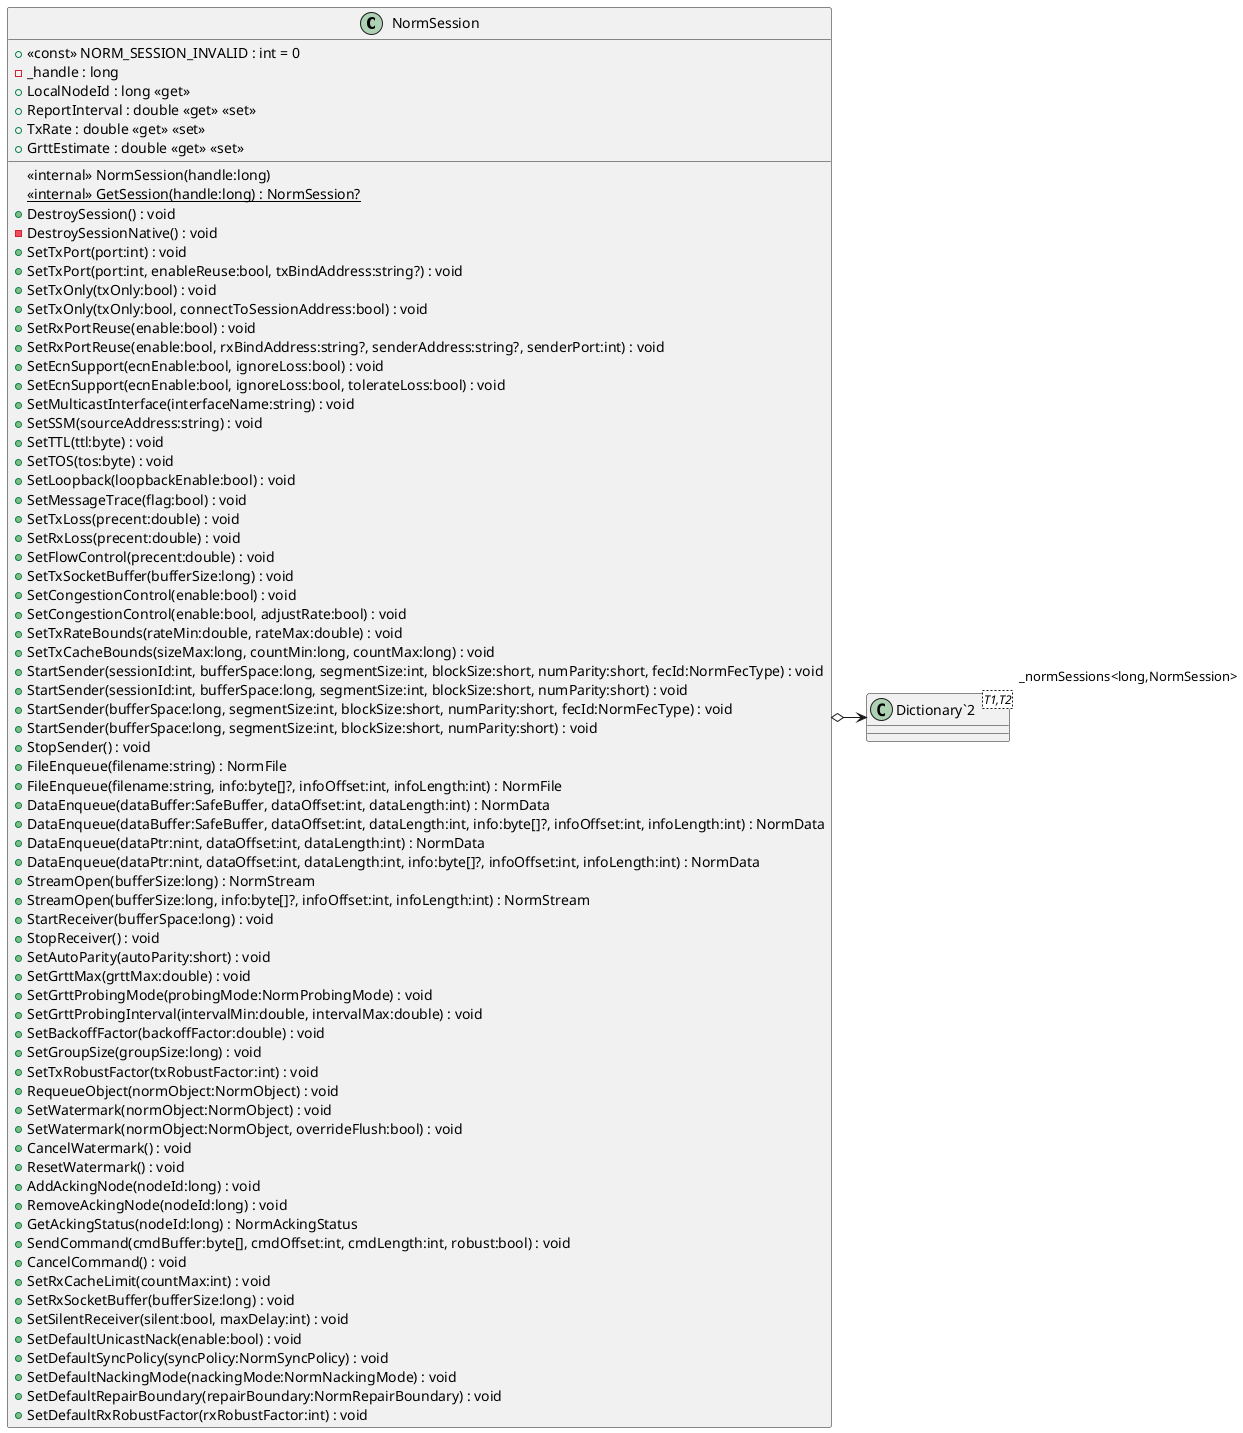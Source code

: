 @startuml
class NormSession {
    + <<const>> NORM_SESSION_INVALID : int = 0
    - _handle : long
    + LocalNodeId : long <<get>>
    + ReportInterval : double <<get>> <<set>>
    + TxRate : double <<get>> <<set>>
    + GrttEstimate : double <<get>> <<set>>
    <<internal>> NormSession(handle:long)
    <<internal>> {static} GetSession(handle:long) : NormSession?
    + DestroySession() : void
    - DestroySessionNative() : void
    + SetTxPort(port:int) : void
    + SetTxPort(port:int, enableReuse:bool, txBindAddress:string?) : void
    + SetTxOnly(txOnly:bool) : void
    + SetTxOnly(txOnly:bool, connectToSessionAddress:bool) : void
    + SetRxPortReuse(enable:bool) : void
    + SetRxPortReuse(enable:bool, rxBindAddress:string?, senderAddress:string?, senderPort:int) : void
    + SetEcnSupport(ecnEnable:bool, ignoreLoss:bool) : void
    + SetEcnSupport(ecnEnable:bool, ignoreLoss:bool, tolerateLoss:bool) : void
    + SetMulticastInterface(interfaceName:string) : void
    + SetSSM(sourceAddress:string) : void
    + SetTTL(ttl:byte) : void
    + SetTOS(tos:byte) : void
    + SetLoopback(loopbackEnable:bool) : void
    + SetMessageTrace(flag:bool) : void
    + SetTxLoss(precent:double) : void
    + SetRxLoss(precent:double) : void
    + SetFlowControl(precent:double) : void
    + SetTxSocketBuffer(bufferSize:long) : void
    + SetCongestionControl(enable:bool) : void
    + SetCongestionControl(enable:bool, adjustRate:bool) : void
    + SetTxRateBounds(rateMin:double, rateMax:double) : void
    + SetTxCacheBounds(sizeMax:long, countMin:long, countMax:long) : void
    + StartSender(sessionId:int, bufferSpace:long, segmentSize:int, blockSize:short, numParity:short, fecId:NormFecType) : void
    + StartSender(sessionId:int, bufferSpace:long, segmentSize:int, blockSize:short, numParity:short) : void
    + StartSender(bufferSpace:long, segmentSize:int, blockSize:short, numParity:short, fecId:NormFecType) : void
    + StartSender(bufferSpace:long, segmentSize:int, blockSize:short, numParity:short) : void
    + StopSender() : void
    + FileEnqueue(filename:string) : NormFile
    + FileEnqueue(filename:string, info:byte[]?, infoOffset:int, infoLength:int) : NormFile
    + DataEnqueue(dataBuffer:SafeBuffer, dataOffset:int, dataLength:int) : NormData
    + DataEnqueue(dataBuffer:SafeBuffer, dataOffset:int, dataLength:int, info:byte[]?, infoOffset:int, infoLength:int) : NormData
    + DataEnqueue(dataPtr:nint, dataOffset:int, dataLength:int) : NormData
    + DataEnqueue(dataPtr:nint, dataOffset:int, dataLength:int, info:byte[]?, infoOffset:int, infoLength:int) : NormData
    + StreamOpen(bufferSize:long) : NormStream
    + StreamOpen(bufferSize:long, info:byte[]?, infoOffset:int, infoLength:int) : NormStream
    + StartReceiver(bufferSpace:long) : void
    + StopReceiver() : void
    + SetAutoParity(autoParity:short) : void
    + SetGrttMax(grttMax:double) : void
    + SetGrttProbingMode(probingMode:NormProbingMode) : void
    + SetGrttProbingInterval(intervalMin:double, intervalMax:double) : void
    + SetBackoffFactor(backoffFactor:double) : void
    + SetGroupSize(groupSize:long) : void
    + SetTxRobustFactor(txRobustFactor:int) : void
    + RequeueObject(normObject:NormObject) : void
    + SetWatermark(normObject:NormObject) : void
    + SetWatermark(normObject:NormObject, overrideFlush:bool) : void
    + CancelWatermark() : void
    + ResetWatermark() : void
    + AddAckingNode(nodeId:long) : void
    + RemoveAckingNode(nodeId:long) : void
    + GetAckingStatus(nodeId:long) : NormAckingStatus
    + SendCommand(cmdBuffer:byte[], cmdOffset:int, cmdLength:int, robust:bool) : void
    + CancelCommand() : void
    + SetRxCacheLimit(countMax:int) : void
    + SetRxSocketBuffer(bufferSize:long) : void
    + SetSilentReceiver(silent:bool, maxDelay:int) : void
    + SetDefaultUnicastNack(enable:bool) : void
    + SetDefaultSyncPolicy(syncPolicy:NormSyncPolicy) : void
    + SetDefaultNackingMode(nackingMode:NormNackingMode) : void
    + SetDefaultRepairBoundary(repairBoundary:NormRepairBoundary) : void
    + SetDefaultRxRobustFactor(rxRobustFactor:int) : void
}
class "Dictionary`2"<T1,T2> {
}
NormSession o-> "_normSessions<long,NormSession>" "Dictionary`2"
@enduml

